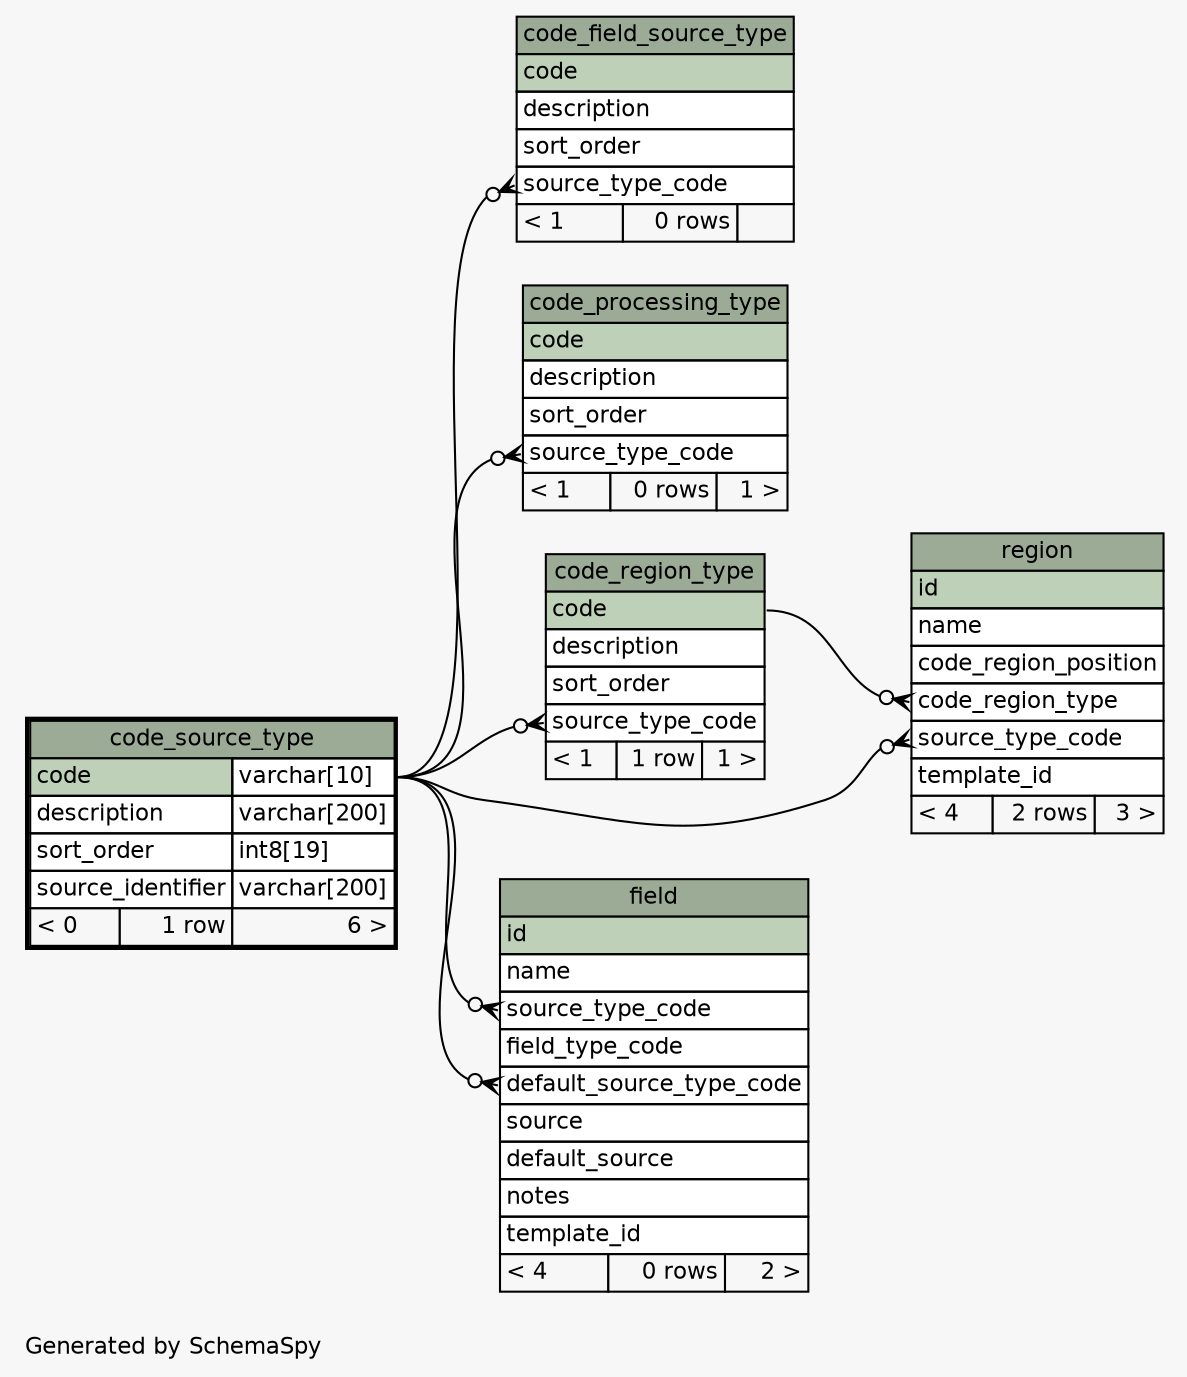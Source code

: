 // dot 2.40.1 on Linux 4.9.6-1-ARCH
// SchemaSpy rev 590
digraph "oneDegreeRelationshipsDiagram" {
  graph [
    rankdir="RL"
    bgcolor="#f7f7f7"
    label="\nGenerated by SchemaSpy"
    labeljust="l"
    nodesep="0.18"
    ranksep="0.46"
    fontname="Helvetica"
    fontsize="11"
  ];
  node [
    fontname="Helvetica"
    fontsize="11"
    shape="plaintext"
  ];
  edge [
    arrowsize="0.8"
  ];
  "code_field_source_type":"source_type_code":w -> "code_source_type":"code.type":e [arrowhead=none dir=back arrowtail=crowodot];
  "code_processing_type":"source_type_code":w -> "code_source_type":"code.type":e [arrowhead=none dir=back arrowtail=crowodot];
  "code_region_type":"source_type_code":w -> "code_source_type":"code.type":e [arrowhead=none dir=back arrowtail=crowodot];
  "field":"default_source_type_code":w -> "code_source_type":"code.type":e [arrowhead=none dir=back arrowtail=crowodot];
  "field":"source_type_code":w -> "code_source_type":"code.type":e [arrowhead=none dir=back arrowtail=crowodot];
  "region":"code_region_type":w -> "code_region_type":"code":e [arrowhead=none dir=back arrowtail=crowodot];
  "region":"source_type_code":w -> "code_source_type":"code.type":e [arrowhead=none dir=back arrowtail=crowodot];
  "code_field_source_type" [
    label=<
    <TABLE BORDER="0" CELLBORDER="1" CELLSPACING="0" BGCOLOR="#ffffff">
      <TR><TD COLSPAN="3" BGCOLOR="#9bab96" ALIGN="CENTER">code_field_source_type</TD></TR>
      <TR><TD PORT="code" COLSPAN="3" BGCOLOR="#bed1b8" ALIGN="LEFT">code</TD></TR>
      <TR><TD PORT="description" COLSPAN="3" ALIGN="LEFT">description</TD></TR>
      <TR><TD PORT="sort_order" COLSPAN="3" ALIGN="LEFT">sort_order</TD></TR>
      <TR><TD PORT="source_type_code" COLSPAN="3" ALIGN="LEFT">source_type_code</TD></TR>
      <TR><TD ALIGN="LEFT" BGCOLOR="#f7f7f7">&lt; 1</TD><TD ALIGN="RIGHT" BGCOLOR="#f7f7f7">0 rows</TD><TD ALIGN="RIGHT" BGCOLOR="#f7f7f7">  </TD></TR>
    </TABLE>>
    URL="code_field_source_type.html"
    tooltip="code_field_source_type"
  ];
  "code_processing_type" [
    label=<
    <TABLE BORDER="0" CELLBORDER="1" CELLSPACING="0" BGCOLOR="#ffffff">
      <TR><TD COLSPAN="3" BGCOLOR="#9bab96" ALIGN="CENTER">code_processing_type</TD></TR>
      <TR><TD PORT="code" COLSPAN="3" BGCOLOR="#bed1b8" ALIGN="LEFT">code</TD></TR>
      <TR><TD PORT="description" COLSPAN="3" ALIGN="LEFT">description</TD></TR>
      <TR><TD PORT="sort_order" COLSPAN="3" ALIGN="LEFT">sort_order</TD></TR>
      <TR><TD PORT="source_type_code" COLSPAN="3" ALIGN="LEFT">source_type_code</TD></TR>
      <TR><TD ALIGN="LEFT" BGCOLOR="#f7f7f7">&lt; 1</TD><TD ALIGN="RIGHT" BGCOLOR="#f7f7f7">0 rows</TD><TD ALIGN="RIGHT" BGCOLOR="#f7f7f7">1 &gt;</TD></TR>
    </TABLE>>
    URL="code_processing_type.html"
    tooltip="code_processing_type"
  ];
  "code_region_type" [
    label=<
    <TABLE BORDER="0" CELLBORDER="1" CELLSPACING="0" BGCOLOR="#ffffff">
      <TR><TD COLSPAN="3" BGCOLOR="#9bab96" ALIGN="CENTER">code_region_type</TD></TR>
      <TR><TD PORT="code" COLSPAN="3" BGCOLOR="#bed1b8" ALIGN="LEFT">code</TD></TR>
      <TR><TD PORT="description" COLSPAN="3" ALIGN="LEFT">description</TD></TR>
      <TR><TD PORT="sort_order" COLSPAN="3" ALIGN="LEFT">sort_order</TD></TR>
      <TR><TD PORT="source_type_code" COLSPAN="3" ALIGN="LEFT">source_type_code</TD></TR>
      <TR><TD ALIGN="LEFT" BGCOLOR="#f7f7f7">&lt; 1</TD><TD ALIGN="RIGHT" BGCOLOR="#f7f7f7">1 row</TD><TD ALIGN="RIGHT" BGCOLOR="#f7f7f7">1 &gt;</TD></TR>
    </TABLE>>
    URL="code_region_type.html"
    tooltip="code_region_type"
  ];
  "code_source_type" [
    label=<
    <TABLE BORDER="2" CELLBORDER="1" CELLSPACING="0" BGCOLOR="#ffffff">
      <TR><TD COLSPAN="3" BGCOLOR="#9bab96" ALIGN="CENTER">code_source_type</TD></TR>
      <TR><TD PORT="code" COLSPAN="2" BGCOLOR="#bed1b8" ALIGN="LEFT">code</TD><TD PORT="code.type" ALIGN="LEFT">varchar[10]</TD></TR>
      <TR><TD PORT="description" COLSPAN="2" ALIGN="LEFT">description</TD><TD PORT="description.type" ALIGN="LEFT">varchar[200]</TD></TR>
      <TR><TD PORT="sort_order" COLSPAN="2" ALIGN="LEFT">sort_order</TD><TD PORT="sort_order.type" ALIGN="LEFT">int8[19]</TD></TR>
      <TR><TD PORT="source_identifier" COLSPAN="2" ALIGN="LEFT">source_identifier</TD><TD PORT="source_identifier.type" ALIGN="LEFT">varchar[200]</TD></TR>
      <TR><TD ALIGN="LEFT" BGCOLOR="#f7f7f7">&lt; 0</TD><TD ALIGN="RIGHT" BGCOLOR="#f7f7f7">1 row</TD><TD ALIGN="RIGHT" BGCOLOR="#f7f7f7">6 &gt;</TD></TR>
    </TABLE>>
    URL="code_source_type.html"
    tooltip="code_source_type"
  ];
  "field" [
    label=<
    <TABLE BORDER="0" CELLBORDER="1" CELLSPACING="0" BGCOLOR="#ffffff">
      <TR><TD COLSPAN="3" BGCOLOR="#9bab96" ALIGN="CENTER">field</TD></TR>
      <TR><TD PORT="id" COLSPAN="3" BGCOLOR="#bed1b8" ALIGN="LEFT">id</TD></TR>
      <TR><TD PORT="name" COLSPAN="3" ALIGN="LEFT">name</TD></TR>
      <TR><TD PORT="source_type_code" COLSPAN="3" ALIGN="LEFT">source_type_code</TD></TR>
      <TR><TD PORT="field_type_code" COLSPAN="3" ALIGN="LEFT">field_type_code</TD></TR>
      <TR><TD PORT="default_source_type_code" COLSPAN="3" ALIGN="LEFT">default_source_type_code</TD></TR>
      <TR><TD PORT="source" COLSPAN="3" ALIGN="LEFT">source</TD></TR>
      <TR><TD PORT="default_source" COLSPAN="3" ALIGN="LEFT">default_source</TD></TR>
      <TR><TD PORT="notes" COLSPAN="3" ALIGN="LEFT">notes</TD></TR>
      <TR><TD PORT="template_id" COLSPAN="3" ALIGN="LEFT">template_id</TD></TR>
      <TR><TD ALIGN="LEFT" BGCOLOR="#f7f7f7">&lt; 4</TD><TD ALIGN="RIGHT" BGCOLOR="#f7f7f7">0 rows</TD><TD ALIGN="RIGHT" BGCOLOR="#f7f7f7">2 &gt;</TD></TR>
    </TABLE>>
    URL="field.html"
    tooltip="field"
  ];
  "region" [
    label=<
    <TABLE BORDER="0" CELLBORDER="1" CELLSPACING="0" BGCOLOR="#ffffff">
      <TR><TD COLSPAN="3" BGCOLOR="#9bab96" ALIGN="CENTER">region</TD></TR>
      <TR><TD PORT="id" COLSPAN="3" BGCOLOR="#bed1b8" ALIGN="LEFT">id</TD></TR>
      <TR><TD PORT="name" COLSPAN="3" ALIGN="LEFT">name</TD></TR>
      <TR><TD PORT="code_region_position" COLSPAN="3" ALIGN="LEFT">code_region_position</TD></TR>
      <TR><TD PORT="code_region_type" COLSPAN="3" ALIGN="LEFT">code_region_type</TD></TR>
      <TR><TD PORT="source_type_code" COLSPAN="3" ALIGN="LEFT">source_type_code</TD></TR>
      <TR><TD PORT="template_id" COLSPAN="3" ALIGN="LEFT">template_id</TD></TR>
      <TR><TD ALIGN="LEFT" BGCOLOR="#f7f7f7">&lt; 4</TD><TD ALIGN="RIGHT" BGCOLOR="#f7f7f7">2 rows</TD><TD ALIGN="RIGHT" BGCOLOR="#f7f7f7">3 &gt;</TD></TR>
    </TABLE>>
    URL="region.html"
    tooltip="region"
  ];
}
